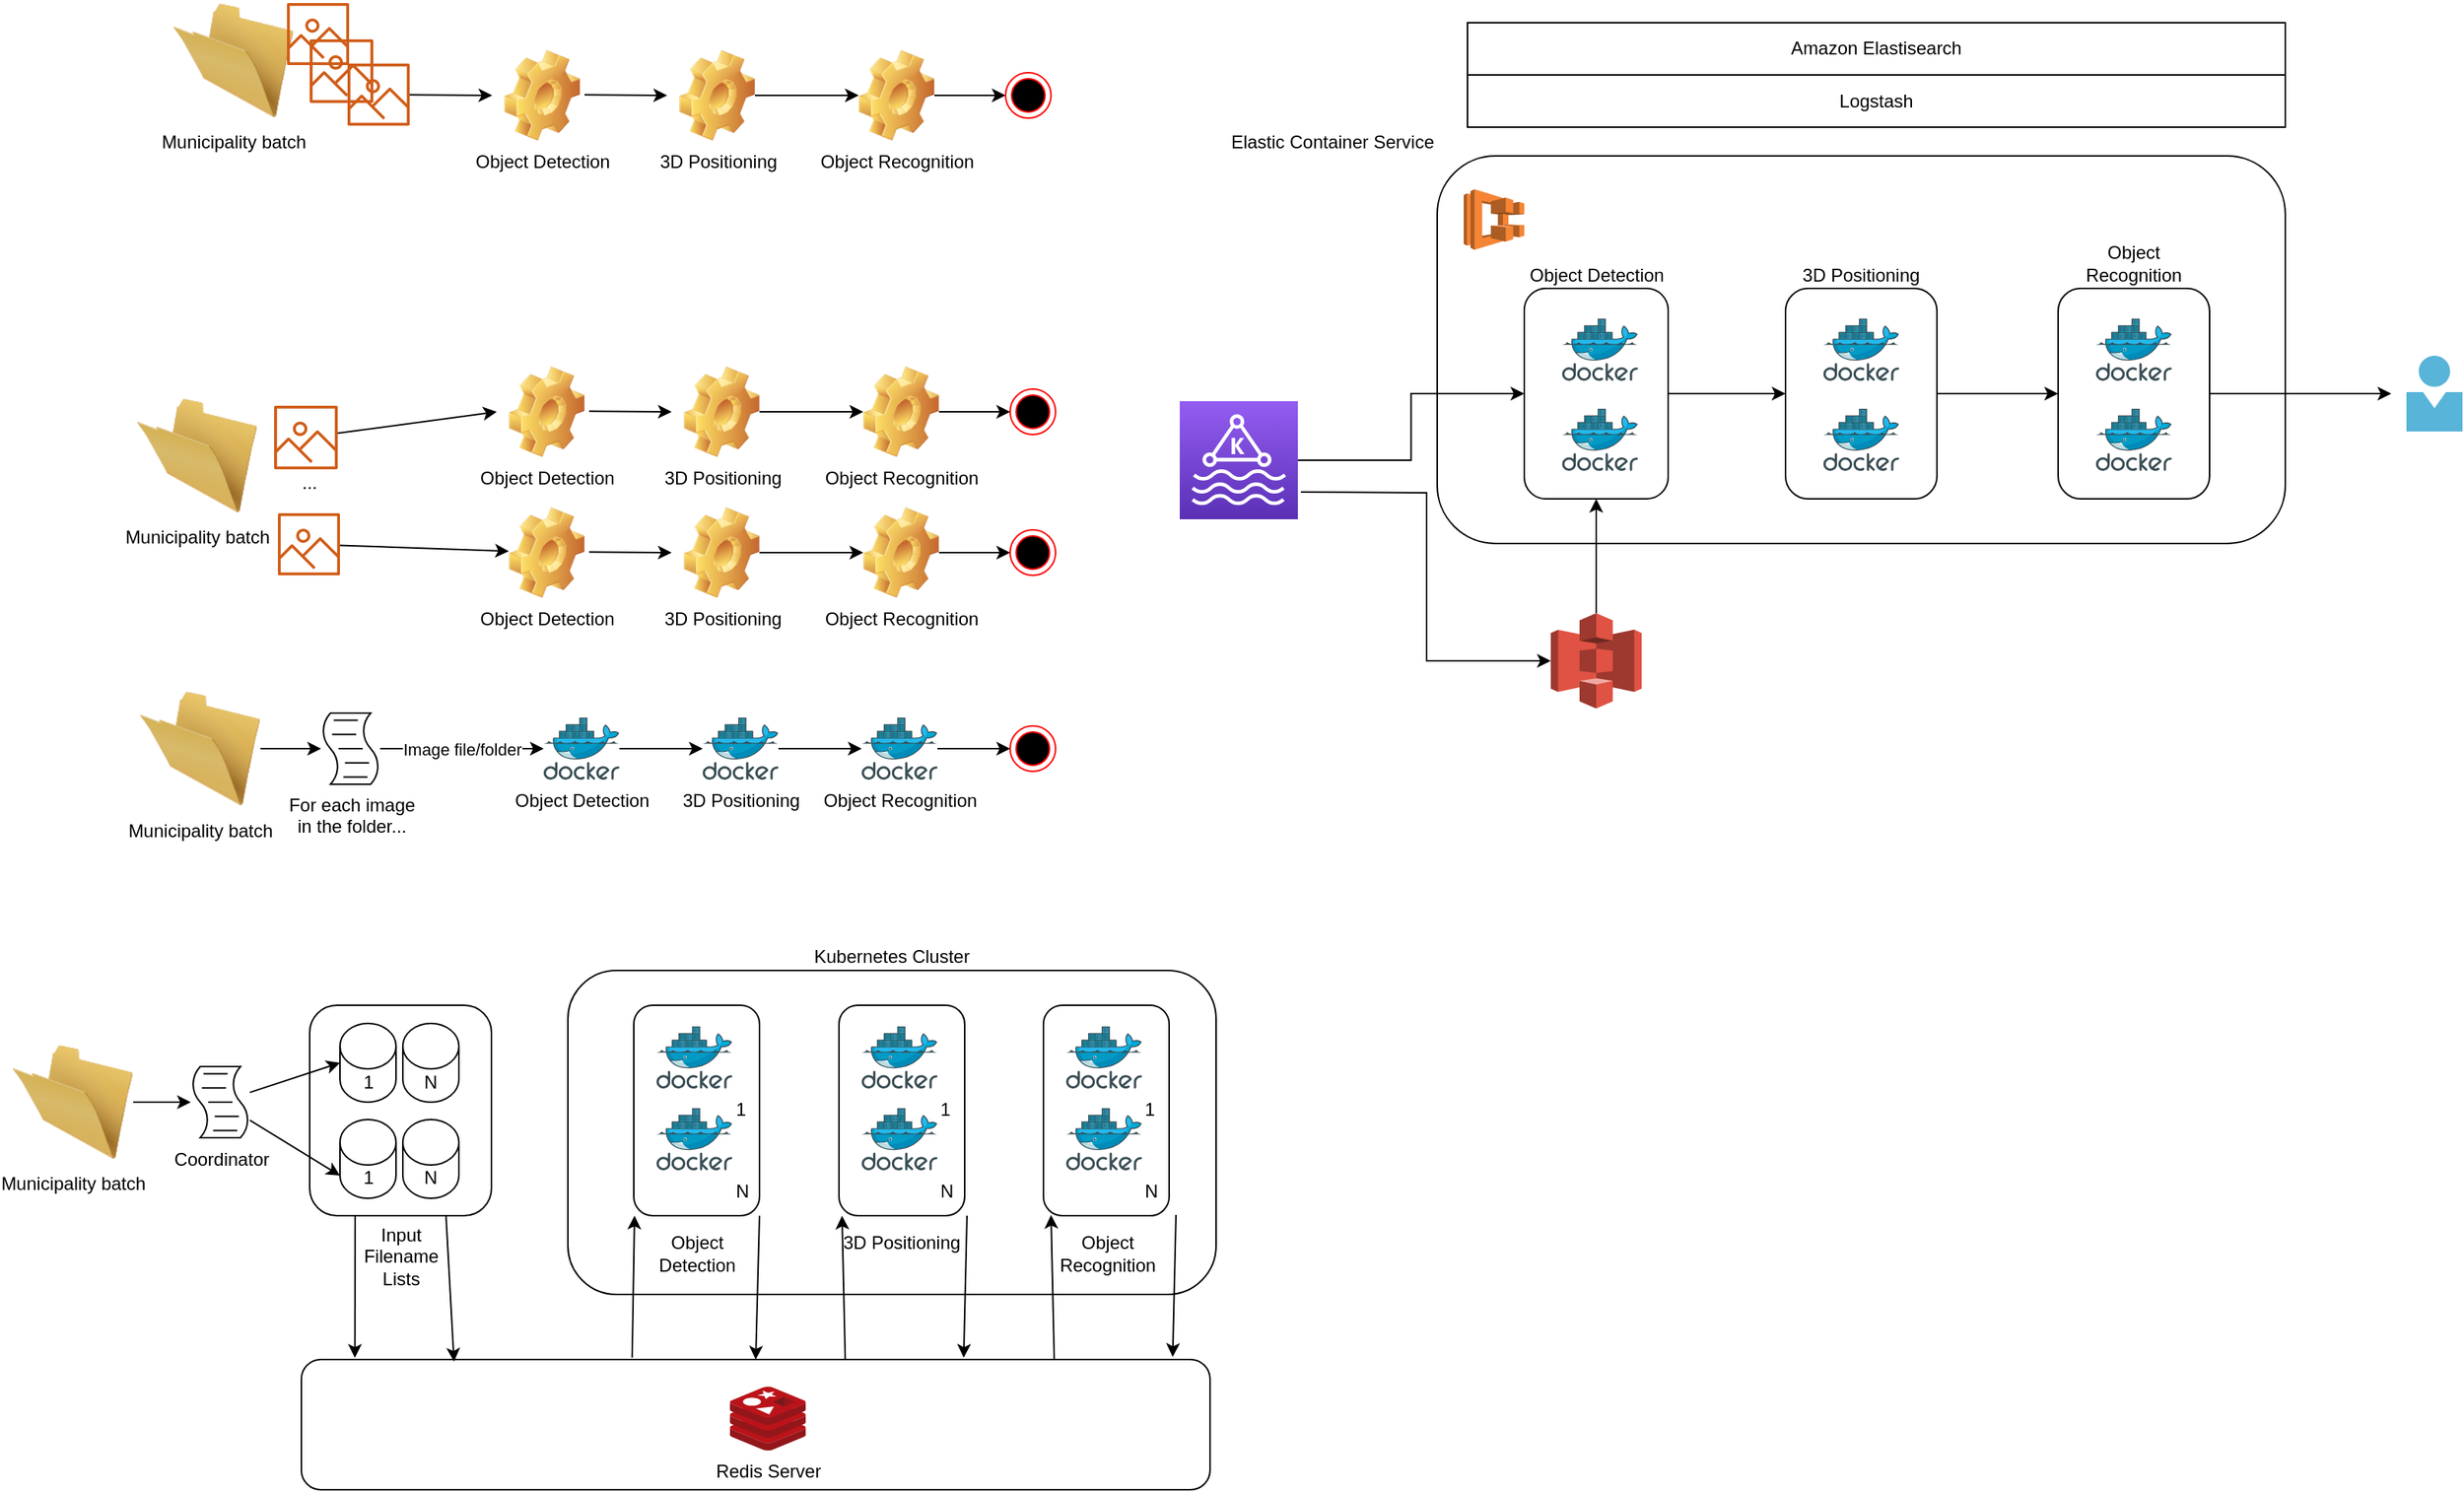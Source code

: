 <mxfile version="13.9.9" type="device"><diagram id="qLUod0_LQHrMK3cvHLVU" name="Página-1"><mxGraphModel dx="946" dy="1841" grid="0" gridSize="10" guides="1" tooltips="1" connect="1" arrows="1" fold="1" page="1" pageScale="1" pageWidth="827" pageHeight="1169" math="0" shadow="0"><root><mxCell id="0"/><mxCell id="1" parent="0"/><mxCell id="kWwU4sZOH4tGXAdAc-JX-153" value="Kubernetes Cluster" style="rounded=1;whiteSpace=wrap;html=1;labelPosition=center;verticalLabelPosition=top;align=center;verticalAlign=bottom;" vertex="1" parent="1"><mxGeometry x="471" y="-4" width="428" height="214" as="geometry"/></mxCell><mxCell id="kWwU4sZOH4tGXAdAc-JX-136" value="" style="rounded=1;whiteSpace=wrap;html=1;" vertex="1" parent="1"><mxGeometry x="295" y="253" width="600" height="86" as="geometry"/></mxCell><mxCell id="kWwU4sZOH4tGXAdAc-JX-142" style="edgeStyle=none;rounded=0;orthogonalLoop=1;jettySize=auto;html=1;exitX=0.25;exitY=1;exitDx=0;exitDy=0;" edge="1" parent="1" source="kWwU4sZOH4tGXAdAc-JX-117"><mxGeometry relative="1" as="geometry"><mxPoint x="330.333" y="251.833" as="targetPoint"/></mxGeometry></mxCell><mxCell id="kWwU4sZOH4tGXAdAc-JX-143" style="edgeStyle=none;rounded=0;orthogonalLoop=1;jettySize=auto;html=1;exitX=0.75;exitY=1;exitDx=0;exitDy=0;entryX=0.168;entryY=0.016;entryDx=0;entryDy=0;entryPerimeter=0;" edge="1" parent="1" source="kWwU4sZOH4tGXAdAc-JX-117" target="kWwU4sZOH4tGXAdAc-JX-136"><mxGeometry relative="1" as="geometry"/></mxCell><mxCell id="kWwU4sZOH4tGXAdAc-JX-117" value="" style="rounded=1;whiteSpace=wrap;html=1;" vertex="1" parent="1"><mxGeometry x="300.5" y="19" width="120" height="139" as="geometry"/></mxCell><mxCell id="kWwU4sZOH4tGXAdAc-JX-8" value="Elastic Container Service" style="rounded=1;whiteSpace=wrap;html=1;labelPosition=left;verticalLabelPosition=top;align=right;verticalAlign=bottom;" vertex="1" parent="1"><mxGeometry x="1045" y="-542" width="560" height="256" as="geometry"/></mxCell><mxCell id="kWwU4sZOH4tGXAdAc-JX-13" style="edgeStyle=orthogonalEdgeStyle;rounded=0;orthogonalLoop=1;jettySize=auto;html=1;entryX=0;entryY=0.5;entryDx=0;entryDy=0;" edge="1" parent="1" source="kWwU4sZOH4tGXAdAc-JX-9" target="kWwU4sZOH4tGXAdAc-JX-10"><mxGeometry relative="1" as="geometry"/></mxCell><mxCell id="kWwU4sZOH4tGXAdAc-JX-9" value="Object Detection" style="rounded=1;whiteSpace=wrap;html=1;labelPosition=center;verticalLabelPosition=top;align=center;verticalAlign=bottom;" vertex="1" parent="1"><mxGeometry x="1102.5" y="-454.5" width="95" height="139" as="geometry"/></mxCell><mxCell id="kWwU4sZOH4tGXAdAc-JX-4" style="edgeStyle=orthogonalEdgeStyle;rounded=0;orthogonalLoop=1;jettySize=auto;html=1;entryX=0;entryY=0.5;entryDx=0;entryDy=0;entryPerimeter=0;" edge="1" parent="1" target="kWwU4sZOH4tGXAdAc-JX-3"><mxGeometry relative="1" as="geometry"><mxPoint x="955" y="-320" as="sourcePoint"/></mxGeometry></mxCell><mxCell id="kWwU4sZOH4tGXAdAc-JX-5" style="edgeStyle=orthogonalEdgeStyle;rounded=0;orthogonalLoop=1;jettySize=auto;html=1;entryX=0;entryY=0.5;entryDx=0;entryDy=0;" edge="1" parent="1" source="kWwU4sZOH4tGXAdAc-JX-1" target="kWwU4sZOH4tGXAdAc-JX-9"><mxGeometry relative="1" as="geometry"/></mxCell><mxCell id="kWwU4sZOH4tGXAdAc-JX-1" value="" style="outlineConnect=0;fontColor=#232F3E;gradientColor=#945DF2;gradientDirection=north;fillColor=#5A30B5;strokeColor=#ffffff;dashed=0;verticalLabelPosition=bottom;verticalAlign=top;align=center;html=1;fontSize=12;fontStyle=0;aspect=fixed;shape=mxgraph.aws4.resourceIcon;resIcon=mxgraph.aws4.managed_streaming_for_kafka;" vertex="1" parent="1"><mxGeometry x="875" y="-380" width="78" height="78" as="geometry"/></mxCell><mxCell id="kWwU4sZOH4tGXAdAc-JX-2" value="" style="aspect=fixed;html=1;points=[];align=center;image;fontSize=12;image=img/lib/mscae/Docker.svg;" vertex="1" parent="1"><mxGeometry x="1127.5" y="-375" width="50" height="41" as="geometry"/></mxCell><mxCell id="kWwU4sZOH4tGXAdAc-JX-6" style="edgeStyle=orthogonalEdgeStyle;rounded=0;orthogonalLoop=1;jettySize=auto;html=1;entryX=0.5;entryY=1;entryDx=0;entryDy=0;" edge="1" parent="1" source="kWwU4sZOH4tGXAdAc-JX-3" target="kWwU4sZOH4tGXAdAc-JX-9"><mxGeometry relative="1" as="geometry"><mxPoint x="1150" y="-300" as="targetPoint"/></mxGeometry></mxCell><mxCell id="kWwU4sZOH4tGXAdAc-JX-3" value="" style="outlineConnect=0;dashed=0;verticalLabelPosition=bottom;verticalAlign=top;align=center;html=1;shape=mxgraph.aws3.s3;fillColor=#E05243;gradientColor=none;" vertex="1" parent="1"><mxGeometry x="1120" y="-240" width="60" height="63" as="geometry"/></mxCell><mxCell id="kWwU4sZOH4tGXAdAc-JX-7" value="" style="aspect=fixed;html=1;points=[];align=center;image;fontSize=12;image=img/lib/mscae/Docker.svg;" vertex="1" parent="1"><mxGeometry x="1127.5" y="-434.5" width="50" height="41" as="geometry"/></mxCell><mxCell id="kWwU4sZOH4tGXAdAc-JX-28" style="edgeStyle=orthogonalEdgeStyle;rounded=0;orthogonalLoop=1;jettySize=auto;html=1;entryX=0;entryY=0.5;entryDx=0;entryDy=0;" edge="1" parent="1" source="kWwU4sZOH4tGXAdAc-JX-10" target="kWwU4sZOH4tGXAdAc-JX-25"><mxGeometry relative="1" as="geometry"/></mxCell><mxCell id="kWwU4sZOH4tGXAdAc-JX-10" value="3D Positioning" style="rounded=1;whiteSpace=wrap;html=1;labelPosition=center;verticalLabelPosition=top;align=center;verticalAlign=bottom;" vertex="1" parent="1"><mxGeometry x="1275" y="-454.5" width="100" height="139" as="geometry"/></mxCell><mxCell id="kWwU4sZOH4tGXAdAc-JX-11" value="" style="aspect=fixed;html=1;points=[];align=center;image;fontSize=12;image=img/lib/mscae/Docker.svg;" vertex="1" parent="1"><mxGeometry x="1300" y="-375" width="50" height="41" as="geometry"/></mxCell><mxCell id="kWwU4sZOH4tGXAdAc-JX-12" value="" style="aspect=fixed;html=1;points=[];align=center;image;fontSize=12;image=img/lib/mscae/Docker.svg;" vertex="1" parent="1"><mxGeometry x="1300" y="-434.5" width="50" height="41" as="geometry"/></mxCell><mxCell id="kWwU4sZOH4tGXAdAc-JX-18" value="Logstash" style="rounded=0;whiteSpace=wrap;html=1;" vertex="1" parent="1"><mxGeometry x="1065" y="-595.5" width="540" height="34.5" as="geometry"/></mxCell><mxCell id="kWwU4sZOH4tGXAdAc-JX-20" value="Amazon Elastisearch" style="rounded=0;whiteSpace=wrap;html=1;" vertex="1" parent="1"><mxGeometry x="1065" y="-630" width="540" height="34.5" as="geometry"/></mxCell><mxCell id="kWwU4sZOH4tGXAdAc-JX-30" style="edgeStyle=orthogonalEdgeStyle;rounded=0;orthogonalLoop=1;jettySize=auto;html=1;" edge="1" parent="1" source="kWwU4sZOH4tGXAdAc-JX-25"><mxGeometry relative="1" as="geometry"><mxPoint x="1675" y="-385" as="targetPoint"/></mxGeometry></mxCell><mxCell id="kWwU4sZOH4tGXAdAc-JX-25" value="Object Recognition" style="rounded=1;whiteSpace=wrap;html=1;labelPosition=center;verticalLabelPosition=top;align=center;verticalAlign=bottom;" vertex="1" parent="1"><mxGeometry x="1455" y="-454.5" width="100" height="139" as="geometry"/></mxCell><mxCell id="kWwU4sZOH4tGXAdAc-JX-26" value="" style="aspect=fixed;html=1;points=[];align=center;image;fontSize=12;image=img/lib/mscae/Docker.svg;" vertex="1" parent="1"><mxGeometry x="1480" y="-375" width="50" height="41" as="geometry"/></mxCell><mxCell id="kWwU4sZOH4tGXAdAc-JX-27" value="" style="aspect=fixed;html=1;points=[];align=center;image;fontSize=12;image=img/lib/mscae/Docker.svg;" vertex="1" parent="1"><mxGeometry x="1480" y="-434.5" width="50" height="41" as="geometry"/></mxCell><mxCell id="kWwU4sZOH4tGXAdAc-JX-31" value="" style="aspect=fixed;html=1;points=[];align=center;image;fontSize=12;image=img/lib/mscae/Person.svg;" vertex="1" parent="1"><mxGeometry x="1685" y="-410" width="37" height="50" as="geometry"/></mxCell><mxCell id="kWwU4sZOH4tGXAdAc-JX-32" value="" style="outlineConnect=0;dashed=0;verticalLabelPosition=bottom;verticalAlign=top;align=center;html=1;shape=mxgraph.aws3.ecs;fillColor=#F58534;gradientColor=none;" vertex="1" parent="1"><mxGeometry x="1062.5" y="-520" width="40" height="40" as="geometry"/></mxCell><mxCell id="kWwU4sZOH4tGXAdAc-JX-33" value="Municipality batch" style="image;html=1;image=img/lib/clip_art/general/Empty_Folder_128x128.png" vertex="1" parent="1"><mxGeometry x="210" y="-645" width="80" height="80" as="geometry"/></mxCell><mxCell id="kWwU4sZOH4tGXAdAc-JX-34" value="" style="outlineConnect=0;fontColor=#232F3E;gradientColor=none;fillColor=#D05C17;strokeColor=none;dashed=0;verticalLabelPosition=bottom;verticalAlign=top;align=center;html=1;fontSize=12;fontStyle=0;aspect=fixed;pointerEvents=1;shape=mxgraph.aws4.container_registry_image;" vertex="1" parent="1"><mxGeometry x="285.5" y="-643" width="41" height="41" as="geometry"/></mxCell><mxCell id="kWwU4sZOH4tGXAdAc-JX-35" value="" style="outlineConnect=0;fontColor=#232F3E;gradientColor=none;fillColor=#D05C17;strokeColor=none;dashed=0;verticalLabelPosition=bottom;verticalAlign=top;align=center;html=1;fontSize=12;fontStyle=0;aspect=fixed;pointerEvents=1;shape=mxgraph.aws4.container_registry_image;" vertex="1" parent="1"><mxGeometry x="300.5" y="-619" width="42" height="42" as="geometry"/></mxCell><mxCell id="kWwU4sZOH4tGXAdAc-JX-38" value="" style="outlineConnect=0;fontColor=#232F3E;gradientColor=none;fillColor=#D05C17;strokeColor=none;dashed=0;verticalLabelPosition=bottom;verticalAlign=top;align=center;html=1;fontSize=12;fontStyle=0;aspect=fixed;pointerEvents=1;shape=mxgraph.aws4.container_registry_image;" vertex="1" parent="1"><mxGeometry x="325.5" y="-603" width="41" height="41" as="geometry"/></mxCell><mxCell id="kWwU4sZOH4tGXAdAc-JX-39" value="" style="endArrow=classic;html=1;" edge="1" parent="1" source="kWwU4sZOH4tGXAdAc-JX-38"><mxGeometry width="50" height="50" relative="1" as="geometry"><mxPoint x="581" y="-433" as="sourcePoint"/><mxPoint x="421" y="-582" as="targetPoint"/></mxGeometry></mxCell><mxCell id="kWwU4sZOH4tGXAdAc-JX-40" value="Object Detection" style="shape=image;html=1;verticalLabelPosition=bottom;verticalAlign=top;imageAspect=0;image=img/clipart/Gear_128x128.png" vertex="1" parent="1"><mxGeometry x="429" y="-612" width="50" height="60" as="geometry"/></mxCell><mxCell id="kWwU4sZOH4tGXAdAc-JX-41" value="" style="endArrow=classic;html=1;" edge="1" parent="1"><mxGeometry width="50" height="50" relative="1" as="geometry"><mxPoint x="482" y="-582.363" as="sourcePoint"/><mxPoint x="536.5" y="-582" as="targetPoint"/></mxGeometry></mxCell><mxCell id="kWwU4sZOH4tGXAdAc-JX-44" value="" style="edgeStyle=orthogonalEdgeStyle;rounded=0;orthogonalLoop=1;jettySize=auto;html=1;" edge="1" parent="1" source="kWwU4sZOH4tGXAdAc-JX-42" target="kWwU4sZOH4tGXAdAc-JX-43"><mxGeometry relative="1" as="geometry"/></mxCell><mxCell id="kWwU4sZOH4tGXAdAc-JX-42" value="3D Positioning" style="shape=image;html=1;verticalLabelPosition=bottom;verticalAlign=top;imageAspect=0;image=img/clipart/Gear_128x128.png" vertex="1" parent="1"><mxGeometry x="544.5" y="-612" width="50" height="60" as="geometry"/></mxCell><mxCell id="kWwU4sZOH4tGXAdAc-JX-45" style="edgeStyle=orthogonalEdgeStyle;rounded=0;orthogonalLoop=1;jettySize=auto;html=1;" edge="1" parent="1" source="kWwU4sZOH4tGXAdAc-JX-43" target="kWwU4sZOH4tGXAdAc-JX-46"><mxGeometry relative="1" as="geometry"><mxPoint x="775" y="-582" as="targetPoint"/></mxGeometry></mxCell><mxCell id="kWwU4sZOH4tGXAdAc-JX-43" value="Object Recognition" style="shape=image;html=1;verticalLabelPosition=bottom;verticalAlign=top;imageAspect=0;image=img/clipart/Gear_128x128.png" vertex="1" parent="1"><mxGeometry x="663" y="-612" width="50" height="60" as="geometry"/></mxCell><mxCell id="kWwU4sZOH4tGXAdAc-JX-46" value="" style="ellipse;html=1;shape=endState;fillColor=#000000;strokeColor=#ff0000;" vertex="1" parent="1"><mxGeometry x="760" y="-597" width="30" height="30" as="geometry"/></mxCell><mxCell id="kWwU4sZOH4tGXAdAc-JX-47" value="Municipality batch" style="image;html=1;image=img/lib/clip_art/general/Empty_Folder_128x128.png" vertex="1" parent="1"><mxGeometry x="186" y="-384" width="80" height="80" as="geometry"/></mxCell><mxCell id="kWwU4sZOH4tGXAdAc-JX-49" value="" style="outlineConnect=0;fontColor=#232F3E;gradientColor=none;fillColor=#D05C17;strokeColor=none;dashed=0;verticalLabelPosition=bottom;verticalAlign=top;align=center;html=1;fontSize=12;fontStyle=0;aspect=fixed;pointerEvents=1;shape=mxgraph.aws4.container_registry_image;" vertex="1" parent="1"><mxGeometry x="277" y="-377" width="42" height="42" as="geometry"/></mxCell><mxCell id="kWwU4sZOH4tGXAdAc-JX-77" style="rounded=0;orthogonalLoop=1;jettySize=auto;html=1;" edge="1" parent="1" source="kWwU4sZOH4tGXAdAc-JX-50" target="kWwU4sZOH4tGXAdAc-JX-59"><mxGeometry relative="1" as="geometry"/></mxCell><mxCell id="kWwU4sZOH4tGXAdAc-JX-50" value="" style="outlineConnect=0;fontColor=#232F3E;gradientColor=none;fillColor=#D05C17;strokeColor=none;dashed=0;verticalLabelPosition=bottom;verticalAlign=top;align=center;html=1;fontSize=12;fontStyle=0;aspect=fixed;pointerEvents=1;shape=mxgraph.aws4.container_registry_image;" vertex="1" parent="1"><mxGeometry x="279.5" y="-306" width="41" height="41" as="geometry"/></mxCell><mxCell id="kWwU4sZOH4tGXAdAc-JX-51" value="" style="endArrow=classic;html=1;" edge="1" parent="1" source="kWwU4sZOH4tGXAdAc-JX-49"><mxGeometry width="50" height="50" relative="1" as="geometry"><mxPoint x="584" y="-224" as="sourcePoint"/><mxPoint x="424" y="-373" as="targetPoint"/></mxGeometry></mxCell><mxCell id="kWwU4sZOH4tGXAdAc-JX-52" value="Object Detection" style="shape=image;html=1;verticalLabelPosition=bottom;verticalAlign=top;imageAspect=0;image=img/clipart/Gear_128x128.png" vertex="1" parent="1"><mxGeometry x="432" y="-403" width="50" height="60" as="geometry"/></mxCell><mxCell id="kWwU4sZOH4tGXAdAc-JX-53" value="" style="endArrow=classic;html=1;" edge="1" parent="1"><mxGeometry width="50" height="50" relative="1" as="geometry"><mxPoint x="485" y="-373.363" as="sourcePoint"/><mxPoint x="539.5" y="-373" as="targetPoint"/></mxGeometry></mxCell><mxCell id="kWwU4sZOH4tGXAdAc-JX-54" value="" style="edgeStyle=orthogonalEdgeStyle;rounded=0;orthogonalLoop=1;jettySize=auto;html=1;" edge="1" parent="1" source="kWwU4sZOH4tGXAdAc-JX-55" target="kWwU4sZOH4tGXAdAc-JX-57"><mxGeometry relative="1" as="geometry"/></mxCell><mxCell id="kWwU4sZOH4tGXAdAc-JX-55" value="3D Positioning" style="shape=image;html=1;verticalLabelPosition=bottom;verticalAlign=top;imageAspect=0;image=img/clipart/Gear_128x128.png" vertex="1" parent="1"><mxGeometry x="547.5" y="-403" width="50" height="60" as="geometry"/></mxCell><mxCell id="kWwU4sZOH4tGXAdAc-JX-56" style="edgeStyle=orthogonalEdgeStyle;rounded=0;orthogonalLoop=1;jettySize=auto;html=1;" edge="1" parent="1" source="kWwU4sZOH4tGXAdAc-JX-57" target="kWwU4sZOH4tGXAdAc-JX-58"><mxGeometry relative="1" as="geometry"><mxPoint x="778" y="-373" as="targetPoint"/></mxGeometry></mxCell><mxCell id="kWwU4sZOH4tGXAdAc-JX-57" value="Object Recognition" style="shape=image;html=1;verticalLabelPosition=bottom;verticalAlign=top;imageAspect=0;image=img/clipart/Gear_128x128.png" vertex="1" parent="1"><mxGeometry x="666" y="-403" width="50" height="60" as="geometry"/></mxCell><mxCell id="kWwU4sZOH4tGXAdAc-JX-58" value="" style="ellipse;html=1;shape=endState;fillColor=#000000;strokeColor=#ff0000;" vertex="1" parent="1"><mxGeometry x="763" y="-388" width="30" height="30" as="geometry"/></mxCell><mxCell id="kWwU4sZOH4tGXAdAc-JX-59" value="Object Detection" style="shape=image;html=1;verticalLabelPosition=bottom;verticalAlign=top;imageAspect=0;image=img/clipart/Gear_128x128.png" vertex="1" parent="1"><mxGeometry x="432" y="-310" width="50" height="60" as="geometry"/></mxCell><mxCell id="kWwU4sZOH4tGXAdAc-JX-60" value="" style="endArrow=classic;html=1;" edge="1" parent="1"><mxGeometry width="50" height="50" relative="1" as="geometry"><mxPoint x="485" y="-280.363" as="sourcePoint"/><mxPoint x="539.5" y="-280" as="targetPoint"/></mxGeometry></mxCell><mxCell id="kWwU4sZOH4tGXAdAc-JX-61" value="" style="edgeStyle=orthogonalEdgeStyle;rounded=0;orthogonalLoop=1;jettySize=auto;html=1;" edge="1" parent="1" source="kWwU4sZOH4tGXAdAc-JX-62" target="kWwU4sZOH4tGXAdAc-JX-64"><mxGeometry relative="1" as="geometry"/></mxCell><mxCell id="kWwU4sZOH4tGXAdAc-JX-62" value="3D Positioning" style="shape=image;html=1;verticalLabelPosition=bottom;verticalAlign=top;imageAspect=0;image=img/clipart/Gear_128x128.png" vertex="1" parent="1"><mxGeometry x="547.5" y="-310" width="50" height="60" as="geometry"/></mxCell><mxCell id="kWwU4sZOH4tGXAdAc-JX-63" style="edgeStyle=orthogonalEdgeStyle;rounded=0;orthogonalLoop=1;jettySize=auto;html=1;" edge="1" parent="1" source="kWwU4sZOH4tGXAdAc-JX-64" target="kWwU4sZOH4tGXAdAc-JX-65"><mxGeometry relative="1" as="geometry"><mxPoint x="778" y="-280" as="targetPoint"/></mxGeometry></mxCell><mxCell id="kWwU4sZOH4tGXAdAc-JX-64" value="Object Recognition" style="shape=image;html=1;verticalLabelPosition=bottom;verticalAlign=top;imageAspect=0;image=img/clipart/Gear_128x128.png" vertex="1" parent="1"><mxGeometry x="666" y="-310" width="50" height="60" as="geometry"/></mxCell><mxCell id="kWwU4sZOH4tGXAdAc-JX-65" value="" style="ellipse;html=1;shape=endState;fillColor=#000000;strokeColor=#ff0000;" vertex="1" parent="1"><mxGeometry x="763" y="-295" width="30" height="30" as="geometry"/></mxCell><mxCell id="kWwU4sZOH4tGXAdAc-JX-66" value="..." style="text;html=1;align=center;verticalAlign=middle;resizable=0;points=[];autosize=1;" vertex="1" parent="1"><mxGeometry x="290" y="-335" width="20" height="18" as="geometry"/></mxCell><mxCell id="kWwU4sZOH4tGXAdAc-JX-81" value="Image file/folder" style="edgeStyle=none;rounded=0;orthogonalLoop=1;jettySize=auto;html=1;" edge="1" parent="1" source="kWwU4sZOH4tGXAdAc-JX-79" target="kWwU4sZOH4tGXAdAc-JX-80"><mxGeometry relative="1" as="geometry"/></mxCell><mxCell id="kWwU4sZOH4tGXAdAc-JX-79" value="For each image &lt;br&gt;in the folder..." style="shape=mxgraph.bpmn.script_task;html=1;outlineConnect=0;labelPosition=center;verticalLabelPosition=bottom;align=center;verticalAlign=top;" vertex="1" parent="1"><mxGeometry x="308" y="-174" width="39" height="47" as="geometry"/></mxCell><mxCell id="kWwU4sZOH4tGXAdAc-JX-90" value="" style="edgeStyle=none;rounded=0;orthogonalLoop=1;jettySize=auto;html=1;" edge="1" parent="1" source="kWwU4sZOH4tGXAdAc-JX-80" target="kWwU4sZOH4tGXAdAc-JX-88"><mxGeometry relative="1" as="geometry"/></mxCell><mxCell id="kWwU4sZOH4tGXAdAc-JX-80" value="Object Detection" style="aspect=fixed;html=1;points=[];align=center;image;fontSize=12;image=img/lib/mscae/Docker.svg;" vertex="1" parent="1"><mxGeometry x="455" y="-171" width="50" height="41" as="geometry"/></mxCell><mxCell id="kWwU4sZOH4tGXAdAc-JX-87" value="" style="edgeStyle=none;rounded=0;orthogonalLoop=1;jettySize=auto;html=1;" edge="1" parent="1" source="kWwU4sZOH4tGXAdAc-JX-82" target="kWwU4sZOH4tGXAdAc-JX-79"><mxGeometry relative="1" as="geometry"/></mxCell><mxCell id="kWwU4sZOH4tGXAdAc-JX-82" value="Municipality batch" style="image;html=1;image=img/lib/clip_art/general/Empty_Folder_128x128.png" vertex="1" parent="1"><mxGeometry x="188" y="-190.5" width="80" height="80" as="geometry"/></mxCell><mxCell id="kWwU4sZOH4tGXAdAc-JX-91" value="" style="edgeStyle=none;rounded=0;orthogonalLoop=1;jettySize=auto;html=1;" edge="1" parent="1" source="kWwU4sZOH4tGXAdAc-JX-88" target="kWwU4sZOH4tGXAdAc-JX-89"><mxGeometry relative="1" as="geometry"/></mxCell><mxCell id="kWwU4sZOH4tGXAdAc-JX-88" value="3D Positioning" style="aspect=fixed;html=1;points=[];align=center;image;fontSize=12;image=img/lib/mscae/Docker.svg;" vertex="1" parent="1"><mxGeometry x="560" y="-171" width="50" height="41" as="geometry"/></mxCell><mxCell id="kWwU4sZOH4tGXAdAc-JX-93" value="" style="edgeStyle=none;rounded=0;orthogonalLoop=1;jettySize=auto;html=1;" edge="1" parent="1" source="kWwU4sZOH4tGXAdAc-JX-89" target="kWwU4sZOH4tGXAdAc-JX-92"><mxGeometry relative="1" as="geometry"/></mxCell><mxCell id="kWwU4sZOH4tGXAdAc-JX-89" value="Object Recognition" style="aspect=fixed;html=1;points=[];align=center;image;fontSize=12;image=img/lib/mscae/Docker.svg;" vertex="1" parent="1"><mxGeometry x="665" y="-171" width="50" height="41" as="geometry"/></mxCell><mxCell id="kWwU4sZOH4tGXAdAc-JX-92" value="" style="ellipse;html=1;shape=endState;fillColor=#000000;strokeColor=#ff0000;" vertex="1" parent="1"><mxGeometry x="763" y="-165.5" width="30" height="30" as="geometry"/></mxCell><mxCell id="kWwU4sZOH4tGXAdAc-JX-137" style="edgeStyle=none;rounded=0;orthogonalLoop=1;jettySize=auto;html=1;entryX=0;entryY=0.5;entryDx=0;entryDy=0;entryPerimeter=0;" edge="1" parent="1" source="kWwU4sZOH4tGXAdAc-JX-97" target="kWwU4sZOH4tGXAdAc-JX-113"><mxGeometry relative="1" as="geometry"/></mxCell><mxCell id="kWwU4sZOH4tGXAdAc-JX-138" style="edgeStyle=none;rounded=0;orthogonalLoop=1;jettySize=auto;html=1;entryX=0;entryY=1;entryDx=0;entryDy=-15;entryPerimeter=0;" edge="1" parent="1" source="kWwU4sZOH4tGXAdAc-JX-97" target="kWwU4sZOH4tGXAdAc-JX-115"><mxGeometry relative="1" as="geometry"/></mxCell><mxCell id="kWwU4sZOH4tGXAdAc-JX-97" value="Coordinator" style="shape=mxgraph.bpmn.script_task;html=1;outlineConnect=0;labelPosition=center;verticalLabelPosition=bottom;align=center;verticalAlign=top;" vertex="1" parent="1"><mxGeometry x="222" y="59.5" width="39" height="47" as="geometry"/></mxCell><mxCell id="kWwU4sZOH4tGXAdAc-JX-100" value="" style="edgeStyle=none;rounded=0;orthogonalLoop=1;jettySize=auto;html=1;" edge="1" parent="1" source="kWwU4sZOH4tGXAdAc-JX-101" target="kWwU4sZOH4tGXAdAc-JX-97"><mxGeometry relative="1" as="geometry"/></mxCell><mxCell id="kWwU4sZOH4tGXAdAc-JX-101" value="Municipality batch" style="image;html=1;image=img/lib/clip_art/general/Empty_Folder_128x128.png" vertex="1" parent="1"><mxGeometry x="104" y="43" width="80" height="80" as="geometry"/></mxCell><mxCell id="kWwU4sZOH4tGXAdAc-JX-113" value="1" style="shape=cylinder3;whiteSpace=wrap;html=1;boundedLbl=1;backgroundOutline=1;size=15;" vertex="1" parent="1"><mxGeometry x="320.5" y="31" width="37" height="52" as="geometry"/></mxCell><mxCell id="kWwU4sZOH4tGXAdAc-JX-114" value="N" style="shape=cylinder3;whiteSpace=wrap;html=1;boundedLbl=1;backgroundOutline=1;size=15;" vertex="1" parent="1"><mxGeometry x="362" y="31" width="37" height="52" as="geometry"/></mxCell><mxCell id="kWwU4sZOH4tGXAdAc-JX-115" value="1" style="shape=cylinder3;whiteSpace=wrap;html=1;boundedLbl=1;backgroundOutline=1;size=15;" vertex="1" parent="1"><mxGeometry x="320.5" y="94.5" width="37" height="52" as="geometry"/></mxCell><mxCell id="kWwU4sZOH4tGXAdAc-JX-116" value="N" style="shape=cylinder3;whiteSpace=wrap;html=1;boundedLbl=1;backgroundOutline=1;size=15;" vertex="1" parent="1"><mxGeometry x="362" y="94.5" width="37" height="52" as="geometry"/></mxCell><mxCell id="kWwU4sZOH4tGXAdAc-JX-130" value="" style="group" vertex="1" connectable="0" parent="1"><mxGeometry x="514.5" y="19" width="83" height="180" as="geometry"/></mxCell><mxCell id="kWwU4sZOH4tGXAdAc-JX-112" value="" style="group" vertex="1" connectable="0" parent="kWwU4sZOH4tGXAdAc-JX-130"><mxGeometry width="83" height="139" as="geometry"/></mxCell><mxCell id="kWwU4sZOH4tGXAdAc-JX-111" value="&lt;br&gt;" style="rounded=1;whiteSpace=wrap;html=1;" vertex="1" parent="kWwU4sZOH4tGXAdAc-JX-112"><mxGeometry width="83" height="139" as="geometry"/></mxCell><mxCell id="kWwU4sZOH4tGXAdAc-JX-99" value="1" style="aspect=fixed;html=1;points=[];align=left;image;fontSize=12;image=img/lib/mscae/Docker.svg;labelPosition=right;verticalLabelPosition=bottom;verticalAlign=top;" vertex="1" parent="kWwU4sZOH4tGXAdAc-JX-112"><mxGeometry x="15" y="14" width="50" height="41" as="geometry"/></mxCell><mxCell id="kWwU4sZOH4tGXAdAc-JX-103" value="N" style="aspect=fixed;html=1;points=[];align=left;image;fontSize=12;image=img/lib/mscae/Docker.svg;labelPosition=right;verticalLabelPosition=bottom;verticalAlign=top;" vertex="1" parent="kWwU4sZOH4tGXAdAc-JX-112"><mxGeometry x="15" y="68" width="50" height="41" as="geometry"/></mxCell><mxCell id="kWwU4sZOH4tGXAdAc-JX-118" value="Object&lt;br&gt;Detection" style="text;html=1;align=center;verticalAlign=middle;resizable=0;points=[];autosize=1;" vertex="1" parent="kWwU4sZOH4tGXAdAc-JX-130"><mxGeometry x="11" y="148" width="61" height="32" as="geometry"/></mxCell><mxCell id="kWwU4sZOH4tGXAdAc-JX-131" value="" style="group" vertex="1" connectable="0" parent="1"><mxGeometry x="647.5" y="19" width="87" height="166" as="geometry"/></mxCell><mxCell id="kWwU4sZOH4tGXAdAc-JX-119" value="3D Positioning" style="text;html=1;align=center;verticalAlign=middle;resizable=0;points=[];autosize=1;" vertex="1" parent="kWwU4sZOH4tGXAdAc-JX-131"><mxGeometry y="148" width="87" height="18" as="geometry"/></mxCell><mxCell id="kWwU4sZOH4tGXAdAc-JX-122" value="" style="group" vertex="1" connectable="0" parent="kWwU4sZOH4tGXAdAc-JX-131"><mxGeometry x="2.5" width="83" height="139" as="geometry"/></mxCell><mxCell id="kWwU4sZOH4tGXAdAc-JX-123" value="&lt;br&gt;" style="rounded=1;whiteSpace=wrap;html=1;" vertex="1" parent="kWwU4sZOH4tGXAdAc-JX-122"><mxGeometry width="83" height="139" as="geometry"/></mxCell><mxCell id="kWwU4sZOH4tGXAdAc-JX-124" value="1" style="aspect=fixed;html=1;points=[];align=left;image;fontSize=12;image=img/lib/mscae/Docker.svg;labelPosition=right;verticalLabelPosition=bottom;verticalAlign=top;" vertex="1" parent="kWwU4sZOH4tGXAdAc-JX-122"><mxGeometry x="15" y="14" width="50" height="41" as="geometry"/></mxCell><mxCell id="kWwU4sZOH4tGXAdAc-JX-125" value="N" style="aspect=fixed;html=1;points=[];align=left;image;fontSize=12;image=img/lib/mscae/Docker.svg;labelPosition=right;verticalLabelPosition=bottom;verticalAlign=top;" vertex="1" parent="kWwU4sZOH4tGXAdAc-JX-122"><mxGeometry x="15" y="68" width="50" height="41" as="geometry"/></mxCell><mxCell id="kWwU4sZOH4tGXAdAc-JX-132" value="" style="group" vertex="1" connectable="0" parent="1"><mxGeometry x="785" y="19" width="83" height="180" as="geometry"/></mxCell><mxCell id="kWwU4sZOH4tGXAdAc-JX-120" value="Object&lt;br&gt;Recognition" style="text;html=1;align=center;verticalAlign=middle;resizable=0;points=[];autosize=1;" vertex="1" parent="kWwU4sZOH4tGXAdAc-JX-132"><mxGeometry x="5" y="148" width="73" height="32" as="geometry"/></mxCell><mxCell id="kWwU4sZOH4tGXAdAc-JX-126" value="" style="group" vertex="1" connectable="0" parent="kWwU4sZOH4tGXAdAc-JX-132"><mxGeometry width="83" height="139" as="geometry"/></mxCell><mxCell id="kWwU4sZOH4tGXAdAc-JX-127" value="&lt;br&gt;" style="rounded=1;whiteSpace=wrap;html=1;" vertex="1" parent="kWwU4sZOH4tGXAdAc-JX-126"><mxGeometry width="83" height="139" as="geometry"/></mxCell><mxCell id="kWwU4sZOH4tGXAdAc-JX-128" value="1" style="aspect=fixed;html=1;points=[];align=left;image;fontSize=12;image=img/lib/mscae/Docker.svg;labelPosition=right;verticalLabelPosition=bottom;verticalAlign=top;" vertex="1" parent="kWwU4sZOH4tGXAdAc-JX-126"><mxGeometry x="15" y="14" width="50" height="41" as="geometry"/></mxCell><mxCell id="kWwU4sZOH4tGXAdAc-JX-129" value="N" style="aspect=fixed;html=1;points=[];align=left;image;fontSize=12;image=img/lib/mscae/Docker.svg;labelPosition=right;verticalLabelPosition=bottom;verticalAlign=top;" vertex="1" parent="kWwU4sZOH4tGXAdAc-JX-126"><mxGeometry x="15" y="68" width="50" height="41" as="geometry"/></mxCell><mxCell id="kWwU4sZOH4tGXAdAc-JX-133" value="Redis Server" style="aspect=fixed;html=1;points=[];align=center;image;fontSize=12;image=img/lib/mscae/Cache_Redis_Product.svg;" vertex="1" parent="1"><mxGeometry x="578" y="271" width="50" height="42" as="geometry"/></mxCell><mxCell id="kWwU4sZOH4tGXAdAc-JX-139" value="Input Filename Lists" style="text;html=1;strokeColor=none;fillColor=none;align=center;verticalAlign=middle;whiteSpace=wrap;rounded=0;" vertex="1" parent="1"><mxGeometry x="340.5" y="175" width="40" height="20" as="geometry"/></mxCell><mxCell id="kWwU4sZOH4tGXAdAc-JX-144" value="" style="endArrow=classic;html=1;exitX=0.364;exitY=-0.014;exitDx=0;exitDy=0;exitPerimeter=0;" edge="1" parent="1" source="kWwU4sZOH4tGXAdAc-JX-136"><mxGeometry width="50" height="50" relative="1" as="geometry"><mxPoint x="568" y="185" as="sourcePoint"/><mxPoint x="515" y="158" as="targetPoint"/></mxGeometry></mxCell><mxCell id="kWwU4sZOH4tGXAdAc-JX-147" value="" style="endArrow=classic;html=1;exitX=1;exitY=1;exitDx=0;exitDy=0;entryX=0.5;entryY=0;entryDx=0;entryDy=0;" edge="1" parent="1" source="kWwU4sZOH4tGXAdAc-JX-111" target="kWwU4sZOH4tGXAdAc-JX-136"><mxGeometry width="50" height="50" relative="1" as="geometry"><mxPoint x="568" y="185" as="sourcePoint"/><mxPoint x="618" y="135" as="targetPoint"/></mxGeometry></mxCell><mxCell id="kWwU4sZOH4tGXAdAc-JX-149" value="" style="endArrow=classic;html=1;exitX=0.389;exitY=0.006;exitDx=0;exitDy=0;exitPerimeter=0;" edge="1" parent="1"><mxGeometry width="50" height="50" relative="1" as="geometry"><mxPoint x="654.119" y="253.516" as="sourcePoint"/><mxPoint x="652" y="158.0" as="targetPoint"/></mxGeometry></mxCell><mxCell id="kWwU4sZOH4tGXAdAc-JX-150" value="" style="endArrow=classic;html=1;exitX=1;exitY=1;exitDx=0;exitDy=0;entryX=0.526;entryY=-0.014;entryDx=0;entryDy=0;entryPerimeter=0;" edge="1" parent="1"><mxGeometry width="50" height="50" relative="1" as="geometry"><mxPoint x="734.5" y="158.0" as="sourcePoint"/><mxPoint x="732.346" y="251.796" as="targetPoint"/></mxGeometry></mxCell><mxCell id="kWwU4sZOH4tGXAdAc-JX-151" value="" style="endArrow=classic;html=1;exitX=0.389;exitY=0.006;exitDx=0;exitDy=0;exitPerimeter=0;" edge="1" parent="1"><mxGeometry width="50" height="50" relative="1" as="geometry"><mxPoint x="792.119" y="252.996" as="sourcePoint"/><mxPoint x="790" y="157.48" as="targetPoint"/></mxGeometry></mxCell><mxCell id="kWwU4sZOH4tGXAdAc-JX-152" value="" style="endArrow=classic;html=1;exitX=1;exitY=1;exitDx=0;exitDy=0;entryX=0.526;entryY=-0.014;entryDx=0;entryDy=0;entryPerimeter=0;" edge="1" parent="1"><mxGeometry width="50" height="50" relative="1" as="geometry"><mxPoint x="872.5" y="157.48" as="sourcePoint"/><mxPoint x="870.346" y="251.276" as="targetPoint"/></mxGeometry></mxCell></root></mxGraphModel></diagram></mxfile>